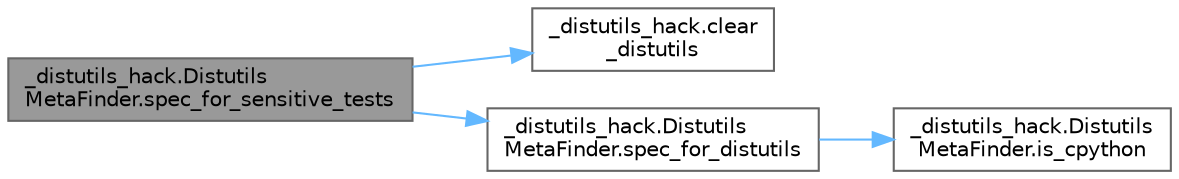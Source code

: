 digraph "_distutils_hack.DistutilsMetaFinder.spec_for_sensitive_tests"
{
 // LATEX_PDF_SIZE
  bgcolor="transparent";
  edge [fontname=Helvetica,fontsize=10,labelfontname=Helvetica,labelfontsize=10];
  node [fontname=Helvetica,fontsize=10,shape=box,height=0.2,width=0.4];
  rankdir="LR";
  Node1 [id="Node000001",label="_distutils_hack.Distutils\lMetaFinder.spec_for_sensitive_tests",height=0.2,width=0.4,color="gray40", fillcolor="grey60", style="filled", fontcolor="black",tooltip=" "];
  Node1 -> Node2 [id="edge1_Node000001_Node000002",color="steelblue1",style="solid",tooltip=" "];
  Node2 [id="Node000002",label="_distutils_hack.clear\l_distutils",height=0.2,width=0.4,color="grey40", fillcolor="white", style="filled",URL="$namespace__distutils__hack.html#aa87d1c41de168c9789d3367a96159748",tooltip=" "];
  Node1 -> Node3 [id="edge2_Node000001_Node000003",color="steelblue1",style="solid",tooltip=" "];
  Node3 [id="Node000003",label="_distutils_hack.Distutils\lMetaFinder.spec_for_distutils",height=0.2,width=0.4,color="grey40", fillcolor="white", style="filled",URL="$class__distutils__hack_1_1_distutils_meta_finder.html#a5ecde49f1c03dba7e47680b6528e46e1",tooltip=" "];
  Node3 -> Node4 [id="edge3_Node000003_Node000004",color="steelblue1",style="solid",tooltip=" "];
  Node4 [id="Node000004",label="_distutils_hack.Distutils\lMetaFinder.is_cpython",height=0.2,width=0.4,color="grey40", fillcolor="white", style="filled",URL="$class__distutils__hack_1_1_distutils_meta_finder.html#ae9853f44e0ce24d4fe618831465708d2",tooltip=" "];
}
